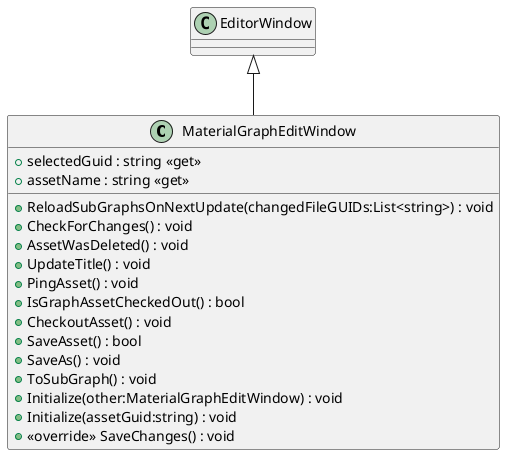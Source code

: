 @startuml
class MaterialGraphEditWindow {
    + selectedGuid : string <<get>>
    + assetName : string <<get>>
    + ReloadSubGraphsOnNextUpdate(changedFileGUIDs:List<string>) : void
    + CheckForChanges() : void
    + AssetWasDeleted() : void
    + UpdateTitle() : void
    + PingAsset() : void
    + IsGraphAssetCheckedOut() : bool
    + CheckoutAsset() : void
    + SaveAsset() : bool
    + SaveAs() : void
    + ToSubGraph() : void
    + Initialize(other:MaterialGraphEditWindow) : void
    + Initialize(assetGuid:string) : void
    + <<override>> SaveChanges() : void
}
EditorWindow <|-- MaterialGraphEditWindow
@enduml

